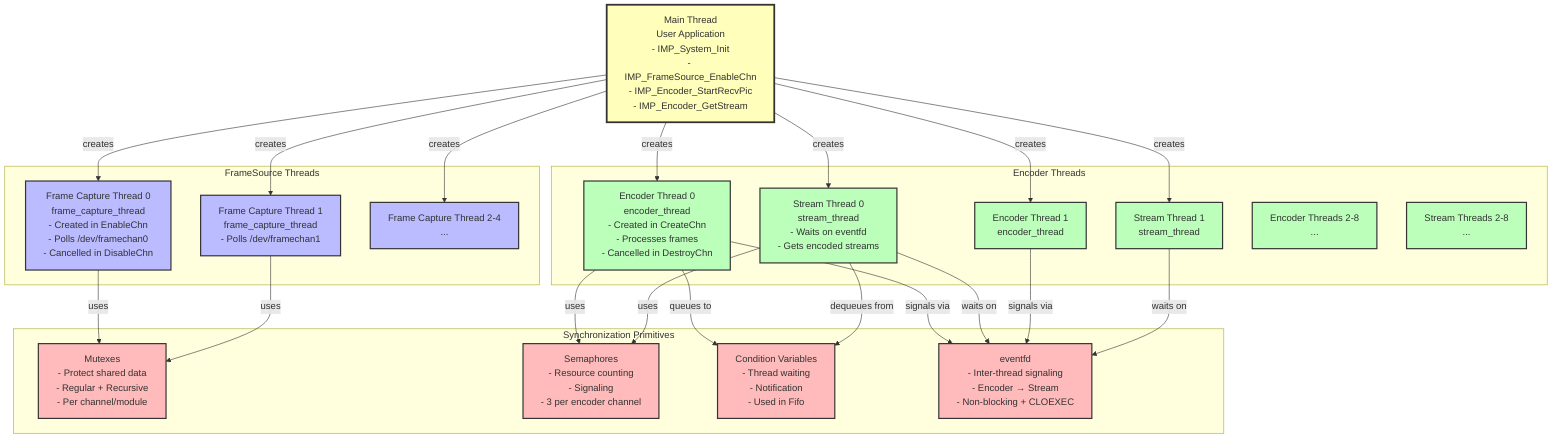%% OpenIMP Threading Model
%% Shows all threads and their synchronization

graph TB
    %% Main Thread
    MAIN[Main Thread<br/>User Application<br/>- IMP_System_Init<br/>- IMP_FrameSource_EnableChn<br/>- IMP_Encoder_StartRecvPic<br/>- IMP_Encoder_GetStream]
    
    %% FrameSource Threads
    subgraph FS_THREADS[FrameSource Threads]
        FCT0[Frame Capture Thread 0<br/>frame_capture_thread<br/>- Created in EnableChn<br/>- Polls /dev/framechan0<br/>- Cancelled in DisableChn]
        FCT1[Frame Capture Thread 1<br/>frame_capture_thread<br/>- Polls /dev/framechan1]
        FCT2[Frame Capture Thread 2-4<br/>...]
    end
    
    %% Encoder Threads
    subgraph ENC_THREADS[Encoder Threads]
        ENCT0[Encoder Thread 0<br/>encoder_thread<br/>- Created in CreateChn<br/>- Processes frames<br/>- Cancelled in DestroyChn]
        STRT0[Stream Thread 0<br/>stream_thread<br/>- Waits on eventfd<br/>- Gets encoded streams]
        
        ENCT1[Encoder Thread 1<br/>encoder_thread]
        STRT1[Stream Thread 1<br/>stream_thread]
        
        ENCT2[Encoder Threads 2-8<br/>...]
        STRT2[Stream Threads 2-8<br/>...]
    end
    
    %% Synchronization
    subgraph SYNC[Synchronization Primitives]
        MTX[Mutexes<br/>- Protect shared data<br/>- Regular + Recursive<br/>- Per channel/module]
        SEM[Semaphores<br/>- Resource counting<br/>- Signaling<br/>- 3 per encoder channel]
        CV[Condition Variables<br/>- Thread waiting<br/>- Notification<br/>- Used in Fifo]
        EFD[eventfd<br/>- Inter-thread signaling<br/>- Encoder → Stream<br/>- Non-blocking + CLOEXEC]
    end
    
    %% Connections
    MAIN -->|creates| FCT0
    MAIN -->|creates| FCT1
    MAIN -->|creates| FCT2
    MAIN -->|creates| ENCT0
    MAIN -->|creates| STRT0
    MAIN -->|creates| ENCT1
    MAIN -->|creates| STRT1
    
    FCT0 -->|uses| MTX
    FCT1 -->|uses| MTX
    
    ENCT0 -->|signals via| EFD
    STRT0 -->|waits on| EFD
    ENCT0 -->|uses| SEM
    STRT0 -->|uses| SEM
    
    ENCT1 -->|signals via| EFD
    STRT1 -->|waits on| EFD
    
    ENCT0 -->|queues to| CV
    STRT0 -->|dequeues from| CV
    
    %% Styling
    classDef main fill:#ffb,stroke:#333,stroke-width:3px
    classDef fs fill:#bbf,stroke:#333,stroke-width:2px
    classDef enc fill:#bfb,stroke:#333,stroke-width:2px
    classDef sync fill:#fbb,stroke:#333,stroke-width:2px
    
    class MAIN main
    class FCT0,FCT1,FCT2 fs
    class ENCT0,STRT0,ENCT1,STRT1,ENCT2,STRT2 enc
    class MTX,SEM,CV,EFD sync